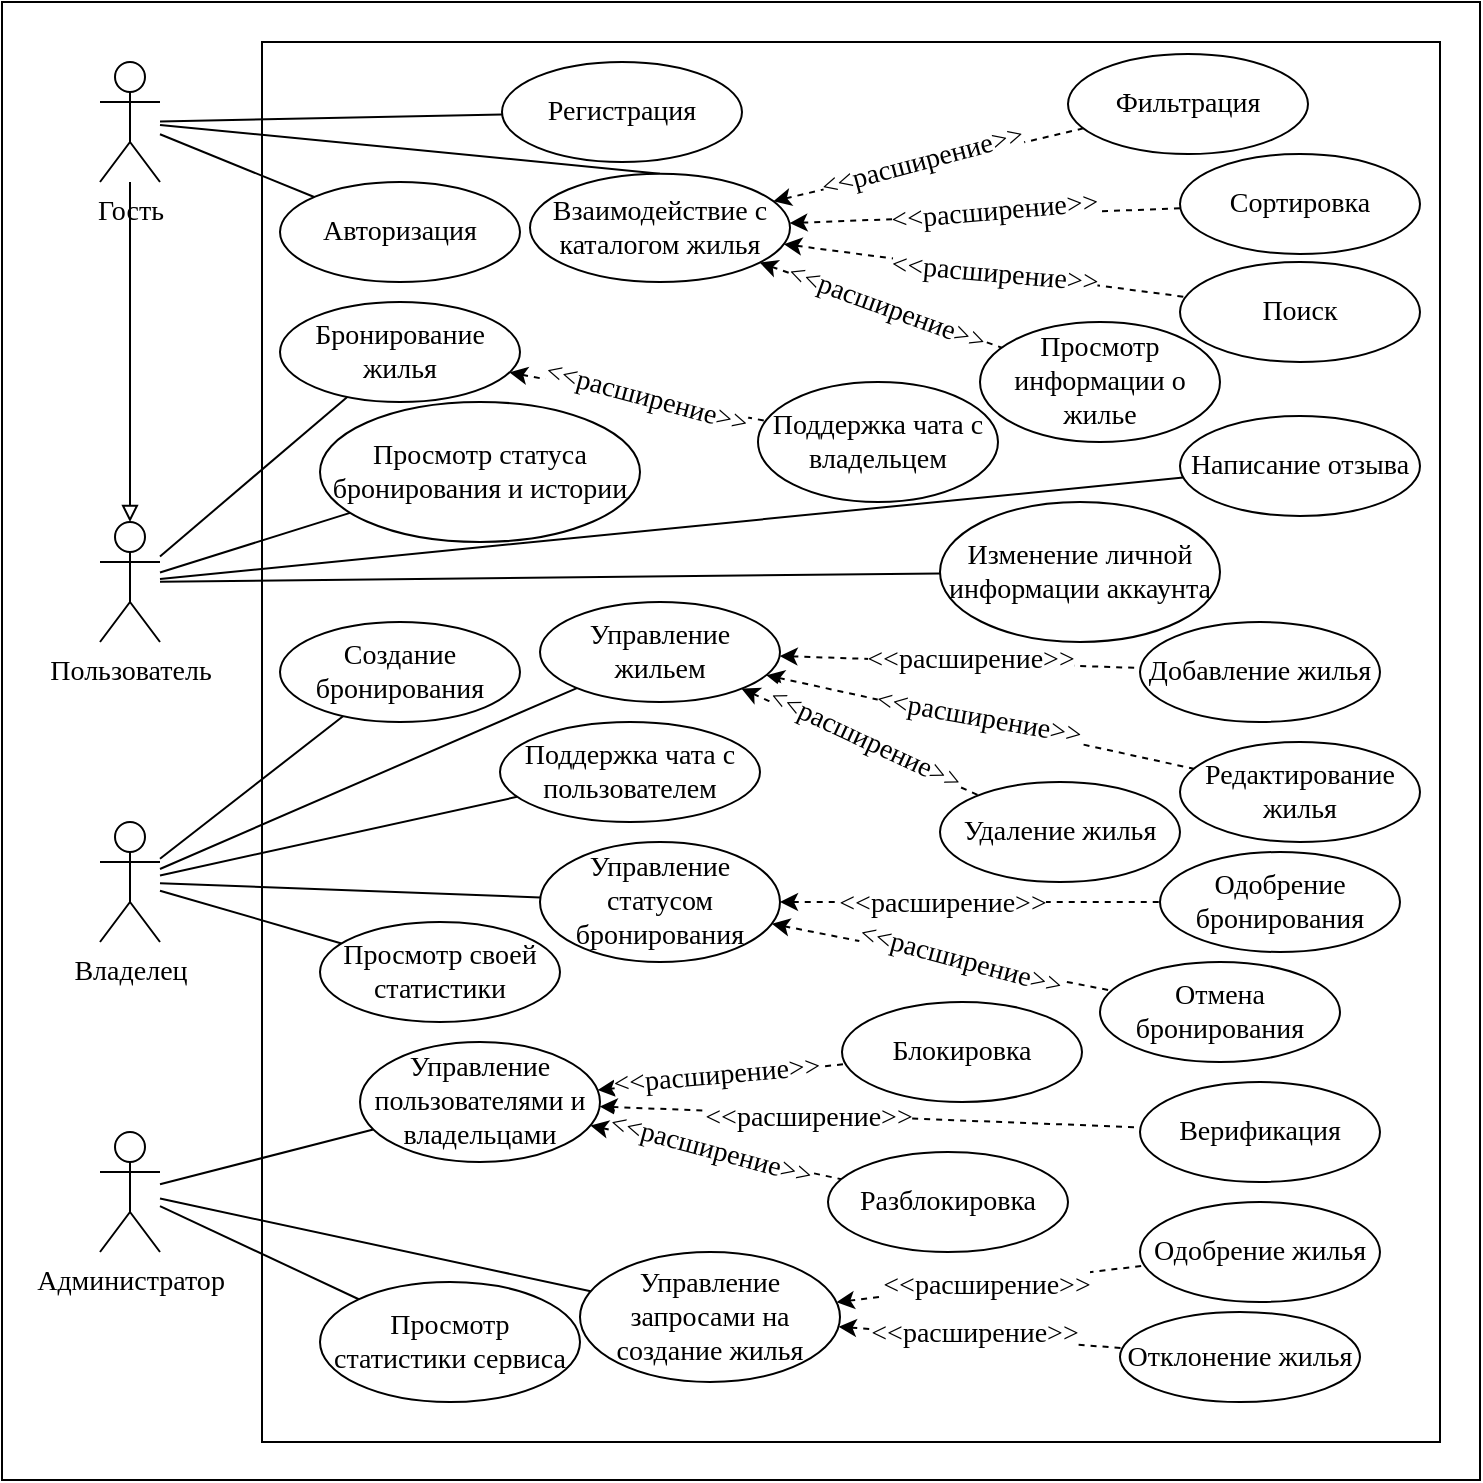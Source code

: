 <mxfile version="26.2.14">
  <diagram name="Страница — 1" id="k-BCyhvzRfeXFxPZQmdR">
    <mxGraphModel dx="598" dy="784" grid="1" gridSize="10" guides="1" tooltips="1" connect="1" arrows="1" fold="1" page="1" pageScale="1" pageWidth="827" pageHeight="1169" math="0" shadow="0">
      <root>
        <mxCell id="0" />
        <mxCell id="1" parent="0" />
        <mxCell id="sStnEUvEsNFolojUVmBR-1" value="" style="whiteSpace=wrap;html=1;aspect=fixed;fontFamily=Times New Roman;fontSize=14;" parent="1" vertex="1">
          <mxGeometry x="1241" y="160" width="739" height="739" as="geometry" />
        </mxCell>
        <mxCell id="sStnEUvEsNFolojUVmBR-2" value="" style="rounded=0;whiteSpace=wrap;html=1;fontFamily=Times New Roman;fontSize=14;" parent="1" vertex="1">
          <mxGeometry x="1371" y="180" width="589" height="700" as="geometry" />
        </mxCell>
        <mxCell id="sStnEUvEsNFolojUVmBR-21" style="rounded=0;orthogonalLoop=1;jettySize=auto;html=1;endArrow=none;startFill=0;fontFamily=Times New Roman;fontSize=14;" parent="1" source="sStnEUvEsNFolojUVmBR-3" target="sStnEUvEsNFolojUVmBR-6" edge="1">
          <mxGeometry relative="1" as="geometry" />
        </mxCell>
        <mxCell id="sStnEUvEsNFolojUVmBR-22" style="rounded=0;orthogonalLoop=1;jettySize=auto;html=1;endArrow=none;startFill=0;fontFamily=Times New Roman;fontSize=14;" parent="1" source="sStnEUvEsNFolojUVmBR-3" target="sStnEUvEsNFolojUVmBR-7" edge="1">
          <mxGeometry relative="1" as="geometry" />
        </mxCell>
        <mxCell id="sStnEUvEsNFolojUVmBR-23" style="rounded=0;orthogonalLoop=1;jettySize=auto;html=1;endArrow=none;startFill=0;entryX=0.5;entryY=0;entryDx=0;entryDy=0;fontFamily=Times New Roman;fontSize=14;" parent="1" source="sStnEUvEsNFolojUVmBR-3" target="sStnEUvEsNFolojUVmBR-8" edge="1">
          <mxGeometry relative="1" as="geometry" />
        </mxCell>
        <mxCell id="Ctm0nph5KEKDr8zqSVn7-4" style="edgeStyle=orthogonalEdgeStyle;rounded=0;orthogonalLoop=1;jettySize=auto;html=1;endArrow=block;endFill=0;fontFamily=Times New Roman;fontSize=14;" parent="1" source="sStnEUvEsNFolojUVmBR-3" target="sStnEUvEsNFolojUVmBR-26" edge="1">
          <mxGeometry relative="1" as="geometry" />
        </mxCell>
        <mxCell id="sStnEUvEsNFolojUVmBR-6" value="Регистрация" style="ellipse;whiteSpace=wrap;html=1;fontFamily=Times New Roman;fontSize=14;" parent="1" vertex="1">
          <mxGeometry x="1491" y="190" width="120" height="50" as="geometry" />
        </mxCell>
        <mxCell id="sStnEUvEsNFolojUVmBR-7" value="Авторизация" style="ellipse;whiteSpace=wrap;html=1;fontFamily=Times New Roman;fontSize=14;" parent="1" vertex="1">
          <mxGeometry x="1380" y="250" width="120" height="50" as="geometry" />
        </mxCell>
        <mxCell id="sStnEUvEsNFolojUVmBR-12" style="rounded=0;orthogonalLoop=1;jettySize=auto;html=1;dashed=1;startArrow=classic;startFill=1;endArrow=none;fontFamily=Times New Roman;fontSize=14;" parent="1" source="sStnEUvEsNFolojUVmBR-8" target="sStnEUvEsNFolojUVmBR-9" edge="1">
          <mxGeometry relative="1" as="geometry" />
        </mxCell>
        <mxCell id="sStnEUvEsNFolojUVmBR-15" value="&amp;lt;&amp;lt;расширение&amp;gt;&amp;gt;" style="edgeLabel;html=1;align=center;verticalAlign=middle;resizable=0;points=[];rotation=-15;fontFamily=Times New Roman;fontSize=14;" parent="sStnEUvEsNFolojUVmBR-12" vertex="1" connectable="0">
          <mxGeometry x="-0.038" y="2" relative="1" as="geometry">
            <mxPoint as="offset" />
          </mxGeometry>
        </mxCell>
        <mxCell id="sStnEUvEsNFolojUVmBR-13" style="rounded=0;orthogonalLoop=1;jettySize=auto;html=1;dashed=1;startArrow=classic;startFill=1;endArrow=none;fontFamily=Times New Roman;fontSize=14;" parent="1" source="sStnEUvEsNFolojUVmBR-8" target="sStnEUvEsNFolojUVmBR-10" edge="1">
          <mxGeometry relative="1" as="geometry" />
        </mxCell>
        <mxCell id="sStnEUvEsNFolojUVmBR-16" value="&amp;lt;&amp;lt;расширение&amp;gt;&amp;gt;" style="edgeLabel;html=1;align=center;verticalAlign=middle;resizable=0;points=[];rotation=-5;fontFamily=Times New Roman;fontSize=14;" parent="sStnEUvEsNFolojUVmBR-13" vertex="1" connectable="0">
          <mxGeometry x="-0.082" y="2" relative="1" as="geometry">
            <mxPoint x="12" as="offset" />
          </mxGeometry>
        </mxCell>
        <mxCell id="sStnEUvEsNFolojUVmBR-14" style="rounded=0;orthogonalLoop=1;jettySize=auto;html=1;dashed=1;startArrow=classic;startFill=1;endArrow=none;fontFamily=Times New Roman;fontSize=14;" parent="1" source="sStnEUvEsNFolojUVmBR-8" target="sStnEUvEsNFolojUVmBR-11" edge="1">
          <mxGeometry relative="1" as="geometry" />
        </mxCell>
        <mxCell id="sStnEUvEsNFolojUVmBR-17" value="&amp;lt;&amp;lt;расширение&amp;gt;&amp;gt;" style="edgeLabel;html=1;align=center;verticalAlign=middle;resizable=0;points=[];rotation=5;fontFamily=Times New Roman;fontSize=14;" parent="sStnEUvEsNFolojUVmBR-14" vertex="1" connectable="0">
          <mxGeometry x="0.042" y="-1" relative="1" as="geometry">
            <mxPoint as="offset" />
          </mxGeometry>
        </mxCell>
        <mxCell id="sStnEUvEsNFolojUVmBR-19" style="rounded=0;orthogonalLoop=1;jettySize=auto;html=1;dashed=1;startArrow=classic;startFill=1;endArrow=none;fontFamily=Times New Roman;fontSize=14;" parent="1" source="sStnEUvEsNFolojUVmBR-8" target="sStnEUvEsNFolojUVmBR-18" edge="1">
          <mxGeometry relative="1" as="geometry" />
        </mxCell>
        <mxCell id="sStnEUvEsNFolojUVmBR-20" value="&amp;lt;&amp;lt;расширение&amp;gt;&amp;gt;" style="edgeLabel;html=1;align=center;verticalAlign=middle;resizable=0;points=[];rotation=20;fontFamily=Times New Roman;fontSize=14;" parent="sStnEUvEsNFolojUVmBR-19" vertex="1" connectable="0">
          <mxGeometry x="-0.109" y="2" relative="1" as="geometry">
            <mxPoint x="9" y="5" as="offset" />
          </mxGeometry>
        </mxCell>
        <mxCell id="sStnEUvEsNFolojUVmBR-8" value="Взаимодействие с каталогом жилья" style="ellipse;whiteSpace=wrap;html=1;fontFamily=Times New Roman;fontSize=14;" parent="1" vertex="1">
          <mxGeometry x="1505" y="245.83" width="130" height="54.17" as="geometry" />
        </mxCell>
        <mxCell id="sStnEUvEsNFolojUVmBR-9" value="Фильтрация" style="ellipse;whiteSpace=wrap;html=1;fontFamily=Times New Roman;fontSize=14;" parent="1" vertex="1">
          <mxGeometry x="1774" y="186" width="120" height="50" as="geometry" />
        </mxCell>
        <mxCell id="sStnEUvEsNFolojUVmBR-10" value="Сортировка" style="ellipse;whiteSpace=wrap;html=1;fontFamily=Times New Roman;fontSize=14;" parent="1" vertex="1">
          <mxGeometry x="1830" y="236" width="120" height="50" as="geometry" />
        </mxCell>
        <mxCell id="sStnEUvEsNFolojUVmBR-11" value="Поиск" style="ellipse;whiteSpace=wrap;html=1;fontFamily=Times New Roman;fontSize=14;" parent="1" vertex="1">
          <mxGeometry x="1830" y="290" width="120" height="50" as="geometry" />
        </mxCell>
        <mxCell id="sStnEUvEsNFolojUVmBR-18" value="Просмотр информации о жилье" style="ellipse;whiteSpace=wrap;html=1;fontFamily=Times New Roman;fontSize=14;" parent="1" vertex="1">
          <mxGeometry x="1730" y="320" width="120" height="60" as="geometry" />
        </mxCell>
        <mxCell id="sStnEUvEsNFolojUVmBR-30" style="rounded=0;orthogonalLoop=1;jettySize=auto;html=1;endArrow=none;startFill=0;fontFamily=Times New Roman;fontSize=14;" parent="1" source="sStnEUvEsNFolojUVmBR-26" target="sStnEUvEsNFolojUVmBR-27" edge="1">
          <mxGeometry relative="1" as="geometry" />
        </mxCell>
        <mxCell id="sStnEUvEsNFolojUVmBR-35" style="rounded=0;orthogonalLoop=1;jettySize=auto;html=1;endArrow=none;startFill=0;fontFamily=Times New Roman;fontSize=14;" parent="1" source="sStnEUvEsNFolojUVmBR-26" target="sStnEUvEsNFolojUVmBR-32" edge="1">
          <mxGeometry relative="1" as="geometry" />
        </mxCell>
        <mxCell id="sStnEUvEsNFolojUVmBR-36" style="rounded=0;orthogonalLoop=1;jettySize=auto;html=1;endArrow=none;startFill=0;fontFamily=Times New Roman;fontSize=14;" parent="1" source="sStnEUvEsNFolojUVmBR-26" target="sStnEUvEsNFolojUVmBR-33" edge="1">
          <mxGeometry relative="1" as="geometry" />
        </mxCell>
        <mxCell id="sStnEUvEsNFolojUVmBR-37" style="rounded=0;orthogonalLoop=1;jettySize=auto;html=1;endArrow=none;startFill=0;fontFamily=Times New Roman;fontSize=14;" parent="1" source="sStnEUvEsNFolojUVmBR-26" target="sStnEUvEsNFolojUVmBR-34" edge="1">
          <mxGeometry relative="1" as="geometry" />
        </mxCell>
        <mxCell id="sStnEUvEsNFolojUVmBR-26" value="Пользователь" style="shape=umlActor;verticalLabelPosition=bottom;verticalAlign=top;html=1;outlineConnect=0;fontFamily=Times New Roman;fontSize=14;" parent="1" vertex="1">
          <mxGeometry x="1290" y="420" width="30" height="60" as="geometry" />
        </mxCell>
        <mxCell id="sStnEUvEsNFolojUVmBR-29" style="rounded=0;orthogonalLoop=1;jettySize=auto;html=1;dashed=1;startArrow=classic;startFill=1;endArrow=none;fontFamily=Times New Roman;fontSize=14;" parent="1" source="sStnEUvEsNFolojUVmBR-27" target="sStnEUvEsNFolojUVmBR-28" edge="1">
          <mxGeometry relative="1" as="geometry" />
        </mxCell>
        <mxCell id="sStnEUvEsNFolojUVmBR-31" value="&amp;lt;&amp;lt;расширение&amp;gt;&amp;gt;" style="edgeLabel;html=1;align=center;verticalAlign=middle;resizable=0;points=[];rotation=15;fontFamily=Times New Roman;fontSize=14;" parent="sStnEUvEsNFolojUVmBR-29" vertex="1" connectable="0">
          <mxGeometry x="-0.168" y="1" relative="1" as="geometry">
            <mxPoint x="15" y="3" as="offset" />
          </mxGeometry>
        </mxCell>
        <mxCell id="sStnEUvEsNFolojUVmBR-27" value="Бронирование жилья" style="ellipse;whiteSpace=wrap;html=1;fontFamily=Times New Roman;fontSize=14;" parent="1" vertex="1">
          <mxGeometry x="1380" y="310" width="120" height="50" as="geometry" />
        </mxCell>
        <mxCell id="sStnEUvEsNFolojUVmBR-28" value="Поддержка чата с владельцем" style="ellipse;whiteSpace=wrap;html=1;fontFamily=Times New Roman;fontSize=14;" parent="1" vertex="1">
          <mxGeometry x="1619" y="350" width="120" height="60" as="geometry" />
        </mxCell>
        <mxCell id="sStnEUvEsNFolojUVmBR-32" value="Просмотр статуса бронирования и истории" style="ellipse;whiteSpace=wrap;html=1;fontFamily=Times New Roman;fontSize=14;" parent="1" vertex="1">
          <mxGeometry x="1400" y="360" width="160" height="70" as="geometry" />
        </mxCell>
        <mxCell id="sStnEUvEsNFolojUVmBR-33" value="Написание отзыва" style="ellipse;whiteSpace=wrap;html=1;fontFamily=Times New Roman;fontSize=14;" parent="1" vertex="1">
          <mxGeometry x="1830" y="367" width="120" height="50" as="geometry" />
        </mxCell>
        <mxCell id="sStnEUvEsNFolojUVmBR-34" value="Изменение личной информации аккаунта" style="ellipse;whiteSpace=wrap;html=1;fontFamily=Times New Roman;fontSize=14;" parent="1" vertex="1">
          <mxGeometry x="1710" y="410" width="140" height="70" as="geometry" />
        </mxCell>
        <mxCell id="sStnEUvEsNFolojUVmBR-44" style="rounded=0;orthogonalLoop=1;jettySize=auto;html=1;endArrow=none;startFill=0;fontFamily=Times New Roman;fontSize=14;" parent="1" source="sStnEUvEsNFolojUVmBR-39" target="sStnEUvEsNFolojUVmBR-40" edge="1">
          <mxGeometry relative="1" as="geometry" />
        </mxCell>
        <mxCell id="sStnEUvEsNFolojUVmBR-58" style="rounded=0;orthogonalLoop=1;jettySize=auto;html=1;endArrow=none;startFill=0;fontFamily=Times New Roman;fontSize=14;" parent="1" source="sStnEUvEsNFolojUVmBR-39" target="sStnEUvEsNFolojUVmBR-51" edge="1">
          <mxGeometry relative="1" as="geometry" />
        </mxCell>
        <mxCell id="sStnEUvEsNFolojUVmBR-59" style="rounded=0;orthogonalLoop=1;jettySize=auto;html=1;endArrow=none;startFill=0;fontFamily=Times New Roman;fontSize=14;" parent="1" source="sStnEUvEsNFolojUVmBR-39" target="sStnEUvEsNFolojUVmBR-52" edge="1">
          <mxGeometry relative="1" as="geometry" />
        </mxCell>
        <mxCell id="sStnEUvEsNFolojUVmBR-60" style="rounded=0;orthogonalLoop=1;jettySize=auto;html=1;endArrow=none;startFill=0;fontFamily=Times New Roman;fontSize=14;" parent="1" source="sStnEUvEsNFolojUVmBR-39" target="sStnEUvEsNFolojUVmBR-53" edge="1">
          <mxGeometry relative="1" as="geometry" />
        </mxCell>
        <mxCell id="sStnEUvEsNFolojUVmBR-62" style="rounded=0;orthogonalLoop=1;jettySize=auto;html=1;endArrow=none;startFill=0;fontFamily=Times New Roman;fontSize=14;" parent="1" source="sStnEUvEsNFolojUVmBR-39" target="sStnEUvEsNFolojUVmBR-61" edge="1">
          <mxGeometry relative="1" as="geometry" />
        </mxCell>
        <mxCell id="sStnEUvEsNFolojUVmBR-39" value="Владелец" style="shape=umlActor;verticalLabelPosition=bottom;verticalAlign=top;html=1;outlineConnect=0;fontFamily=Times New Roman;fontSize=14;" parent="1" vertex="1">
          <mxGeometry x="1290" y="570" width="30" height="60" as="geometry" />
        </mxCell>
        <mxCell id="sStnEUvEsNFolojUVmBR-45" style="rounded=0;orthogonalLoop=1;jettySize=auto;html=1;dashed=1;endArrow=none;startFill=1;startArrow=classic;fontFamily=Times New Roman;fontSize=14;" parent="1" source="sStnEUvEsNFolojUVmBR-40" target="sStnEUvEsNFolojUVmBR-41" edge="1">
          <mxGeometry relative="1" as="geometry" />
        </mxCell>
        <mxCell id="sStnEUvEsNFolojUVmBR-48" value="&amp;lt;&amp;lt;расширение&amp;gt;&amp;gt;" style="edgeLabel;html=1;align=center;verticalAlign=middle;resizable=0;points=[];rotation=0;fontFamily=Times New Roman;fontSize=14;" parent="sStnEUvEsNFolojUVmBR-45" vertex="1" connectable="0">
          <mxGeometry x="0.045" y="1" relative="1" as="geometry">
            <mxPoint as="offset" />
          </mxGeometry>
        </mxCell>
        <mxCell id="sStnEUvEsNFolojUVmBR-46" style="rounded=0;orthogonalLoop=1;jettySize=auto;html=1;dashed=1;endArrow=none;startFill=1;startArrow=classic;fontFamily=Times New Roman;fontSize=14;" parent="1" source="sStnEUvEsNFolojUVmBR-40" target="sStnEUvEsNFolojUVmBR-42" edge="1">
          <mxGeometry relative="1" as="geometry" />
        </mxCell>
        <mxCell id="sStnEUvEsNFolojUVmBR-49" value="&amp;lt;&amp;lt;расширение&amp;gt;&amp;gt;" style="edgeLabel;html=1;align=center;verticalAlign=middle;resizable=0;points=[];rotation=10;fontFamily=Times New Roman;fontSize=14;" parent="sStnEUvEsNFolojUVmBR-46" vertex="1" connectable="0">
          <mxGeometry x="-0.014" y="2" relative="1" as="geometry">
            <mxPoint as="offset" />
          </mxGeometry>
        </mxCell>
        <mxCell id="sStnEUvEsNFolojUVmBR-47" style="rounded=0;orthogonalLoop=1;jettySize=auto;html=1;dashed=1;endArrow=none;startFill=1;startArrow=classic;fontFamily=Times New Roman;fontSize=14;" parent="1" source="sStnEUvEsNFolojUVmBR-40" target="sStnEUvEsNFolojUVmBR-43" edge="1">
          <mxGeometry relative="1" as="geometry" />
        </mxCell>
        <mxCell id="sStnEUvEsNFolojUVmBR-50" value="&amp;lt;&amp;lt;расширение&amp;gt;&amp;gt;" style="edgeLabel;html=1;align=center;verticalAlign=middle;resizable=0;points=[];rotation=25;fontFamily=Times New Roman;fontSize=14;" parent="sStnEUvEsNFolojUVmBR-47" vertex="1" connectable="0">
          <mxGeometry x="0.021" y="2" relative="1" as="geometry">
            <mxPoint as="offset" />
          </mxGeometry>
        </mxCell>
        <mxCell id="sStnEUvEsNFolojUVmBR-40" value="Управление жильем" style="ellipse;whiteSpace=wrap;html=1;fontFamily=Times New Roman;fontSize=14;" parent="1" vertex="1">
          <mxGeometry x="1510" y="460" width="120" height="50" as="geometry" />
        </mxCell>
        <mxCell id="sStnEUvEsNFolojUVmBR-41" value="Добавление жилья" style="ellipse;whiteSpace=wrap;html=1;fontFamily=Times New Roman;fontSize=14;" parent="1" vertex="1">
          <mxGeometry x="1810" y="470" width="120" height="50" as="geometry" />
        </mxCell>
        <mxCell id="sStnEUvEsNFolojUVmBR-42" value="Редактирование жилья" style="ellipse;whiteSpace=wrap;html=1;fontFamily=Times New Roman;fontSize=14;" parent="1" vertex="1">
          <mxGeometry x="1830" y="530" width="120" height="50" as="geometry" />
        </mxCell>
        <mxCell id="sStnEUvEsNFolojUVmBR-43" value="Удаление жилья" style="ellipse;whiteSpace=wrap;html=1;fontFamily=Times New Roman;fontSize=14;" parent="1" vertex="1">
          <mxGeometry x="1710" y="550" width="120" height="50" as="geometry" />
        </mxCell>
        <mxCell id="sStnEUvEsNFolojUVmBR-56" style="rounded=0;orthogonalLoop=1;jettySize=auto;html=1;dashed=1;endArrow=none;endFill=1;startFill=1;startArrow=classic;fontFamily=Times New Roman;fontSize=14;" parent="1" source="sStnEUvEsNFolojUVmBR-51" target="sStnEUvEsNFolojUVmBR-54" edge="1">
          <mxGeometry relative="1" as="geometry" />
        </mxCell>
        <mxCell id="sStnEUvEsNFolojUVmBR-78" value="&amp;lt;&amp;lt;расширение&amp;gt;&amp;gt;" style="edgeLabel;html=1;align=center;verticalAlign=middle;resizable=0;points=[];fontFamily=Times New Roman;fontSize=14;" parent="sStnEUvEsNFolojUVmBR-56" vertex="1" connectable="0">
          <mxGeometry x="-0.151" y="-1" relative="1" as="geometry">
            <mxPoint as="offset" />
          </mxGeometry>
        </mxCell>
        <mxCell id="sStnEUvEsNFolojUVmBR-57" style="rounded=0;orthogonalLoop=1;jettySize=auto;html=1;dashed=1;endArrow=none;endFill=1;startFill=1;startArrow=classic;fontFamily=Times New Roman;fontSize=14;" parent="1" source="sStnEUvEsNFolojUVmBR-51" target="sStnEUvEsNFolojUVmBR-55" edge="1">
          <mxGeometry relative="1" as="geometry" />
        </mxCell>
        <mxCell id="sStnEUvEsNFolojUVmBR-79" value="&amp;lt;&amp;lt;расширение&amp;gt;&amp;gt;" style="edgeLabel;html=1;align=center;verticalAlign=middle;resizable=0;points=[];rotation=15;fontFamily=Times New Roman;fontSize=14;" parent="sStnEUvEsNFolojUVmBR-57" vertex="1" connectable="0">
          <mxGeometry x="0.104" y="1" relative="1" as="geometry">
            <mxPoint as="offset" />
          </mxGeometry>
        </mxCell>
        <mxCell id="sStnEUvEsNFolojUVmBR-51" value="Управление статусом бронирования" style="ellipse;whiteSpace=wrap;html=1;fontFamily=Times New Roman;fontSize=14;" parent="1" vertex="1">
          <mxGeometry x="1510" y="580" width="120" height="60" as="geometry" />
        </mxCell>
        <mxCell id="sStnEUvEsNFolojUVmBR-52" value="Поддержка чата с пользователем" style="ellipse;whiteSpace=wrap;html=1;fontFamily=Times New Roman;fontSize=14;" parent="1" vertex="1">
          <mxGeometry x="1490" y="520" width="130" height="50" as="geometry" />
        </mxCell>
        <mxCell id="sStnEUvEsNFolojUVmBR-53" value="Просмотр своей статистики" style="ellipse;whiteSpace=wrap;html=1;fontFamily=Times New Roman;fontSize=14;" parent="1" vertex="1">
          <mxGeometry x="1400" y="620" width="120" height="50" as="geometry" />
        </mxCell>
        <mxCell id="sStnEUvEsNFolojUVmBR-54" value="Одобрение бронирования" style="ellipse;whiteSpace=wrap;html=1;fontFamily=Times New Roman;fontSize=14;" parent="1" vertex="1">
          <mxGeometry x="1820" y="585" width="120" height="50" as="geometry" />
        </mxCell>
        <mxCell id="sStnEUvEsNFolojUVmBR-55" value="Отмена бронирования" style="ellipse;whiteSpace=wrap;html=1;fontFamily=Times New Roman;fontSize=14;" parent="1" vertex="1">
          <mxGeometry x="1790" y="640" width="120" height="50" as="geometry" />
        </mxCell>
        <mxCell id="sStnEUvEsNFolojUVmBR-61" value="Создание бронирования" style="ellipse;whiteSpace=wrap;html=1;fontFamily=Times New Roman;fontSize=14;" parent="1" vertex="1">
          <mxGeometry x="1380" y="470" width="120" height="50" as="geometry" />
        </mxCell>
        <mxCell id="sStnEUvEsNFolojUVmBR-69" style="rounded=0;orthogonalLoop=1;jettySize=auto;html=1;endArrow=none;startFill=0;fontFamily=Times New Roman;fontSize=14;" parent="1" source="sStnEUvEsNFolojUVmBR-63" target="sStnEUvEsNFolojUVmBR-64" edge="1">
          <mxGeometry relative="1" as="geometry" />
        </mxCell>
        <mxCell id="sStnEUvEsNFolojUVmBR-82" style="rounded=0;orthogonalLoop=1;jettySize=auto;html=1;endArrow=none;startFill=0;fontFamily=Times New Roman;fontSize=14;" parent="1" source="sStnEUvEsNFolojUVmBR-63" target="sStnEUvEsNFolojUVmBR-68" edge="1">
          <mxGeometry relative="1" as="geometry" />
        </mxCell>
        <mxCell id="sStnEUvEsNFolojUVmBR-83" style="rounded=0;orthogonalLoop=1;jettySize=auto;html=1;endArrow=none;startFill=0;fontFamily=Times New Roman;fontSize=14;" parent="1" source="sStnEUvEsNFolojUVmBR-63" target="sStnEUvEsNFolojUVmBR-65" edge="1">
          <mxGeometry relative="1" as="geometry" />
        </mxCell>
        <mxCell id="sStnEUvEsNFolojUVmBR-63" value="Администрато&lt;span style=&quot;background-color: transparent; color: light-dark(rgb(0, 0, 0), rgb(255, 255, 255));&quot;&gt;р&lt;/span&gt;" style="shape=umlActor;verticalLabelPosition=bottom;verticalAlign=top;html=1;outlineConnect=0;fontFamily=Times New Roman;fontSize=14;" parent="1" vertex="1">
          <mxGeometry x="1290" y="725" width="30" height="60" as="geometry" />
        </mxCell>
        <mxCell id="sStnEUvEsNFolojUVmBR-76" style="rounded=0;orthogonalLoop=1;jettySize=auto;html=1;endArrow=none;endFill=1;dashed=1;startFill=1;startArrow=classic;fontFamily=Times New Roman;fontSize=14;" parent="1" source="sStnEUvEsNFolojUVmBR-64" target="sStnEUvEsNFolojUVmBR-67" edge="1">
          <mxGeometry relative="1" as="geometry" />
        </mxCell>
        <mxCell id="sStnEUvEsNFolojUVmBR-80" value="&amp;lt;&amp;lt;расширение&amp;gt;&amp;gt;" style="edgeLabel;html=1;align=center;verticalAlign=middle;resizable=0;points=[];rotation=-5;fontFamily=Times New Roman;fontSize=14;" parent="sStnEUvEsNFolojUVmBR-76" vertex="1" connectable="0">
          <mxGeometry x="-0.048" y="1" relative="1" as="geometry">
            <mxPoint as="offset" />
          </mxGeometry>
        </mxCell>
        <mxCell id="sStnEUvEsNFolojUVmBR-77" style="rounded=0;orthogonalLoop=1;jettySize=auto;html=1;endArrow=none;endFill=1;dashed=1;startFill=1;startArrow=classic;fontFamily=Times New Roman;fontSize=14;" parent="1" source="sStnEUvEsNFolojUVmBR-64" target="sStnEUvEsNFolojUVmBR-66" edge="1">
          <mxGeometry relative="1" as="geometry" />
        </mxCell>
        <mxCell id="sStnEUvEsNFolojUVmBR-81" value="&amp;lt;&amp;lt;расширение&amp;gt;&amp;gt;" style="edgeLabel;html=1;align=center;verticalAlign=middle;resizable=0;points=[];fontFamily=Times New Roman;fontSize=14;" parent="sStnEUvEsNFolojUVmBR-77" vertex="1" connectable="0">
          <mxGeometry x="-0.228" y="-1" relative="1" as="geometry">
            <mxPoint as="offset" />
          </mxGeometry>
        </mxCell>
        <mxCell id="Ctm0nph5KEKDr8zqSVn7-2" style="rounded=0;orthogonalLoop=1;jettySize=auto;html=1;dashed=1;endArrow=none;startFill=1;startArrow=classic;fontFamily=Times New Roman;fontSize=14;" parent="1" source="sStnEUvEsNFolojUVmBR-64" target="Ctm0nph5KEKDr8zqSVn7-1" edge="1">
          <mxGeometry relative="1" as="geometry" />
        </mxCell>
        <mxCell id="Ctm0nph5KEKDr8zqSVn7-3" value="&amp;lt;&amp;lt;расширение&amp;gt;&amp;gt;" style="edgeLabel;html=1;align=center;verticalAlign=middle;resizable=0;points=[];rotation=15;fontFamily=Times New Roman;fontSize=14;" parent="Ctm0nph5KEKDr8zqSVn7-2" vertex="1" connectable="0">
          <mxGeometry x="-0.051" y="1" relative="1" as="geometry">
            <mxPoint as="offset" />
          </mxGeometry>
        </mxCell>
        <mxCell id="sStnEUvEsNFolojUVmBR-64" value="Управление пользователями и владельцами" style="ellipse;whiteSpace=wrap;html=1;fontFamily=Times New Roman;fontSize=14;" parent="1" vertex="1">
          <mxGeometry x="1420" y="680" width="120" height="60" as="geometry" />
        </mxCell>
        <mxCell id="sStnEUvEsNFolojUVmBR-65" value="Просмотр статистики сервиса" style="ellipse;whiteSpace=wrap;html=1;fontFamily=Times New Roman;fontSize=14;" parent="1" vertex="1">
          <mxGeometry x="1400" y="800" width="130" height="60" as="geometry" />
        </mxCell>
        <mxCell id="sStnEUvEsNFolojUVmBR-66" value="Верификация" style="ellipse;whiteSpace=wrap;html=1;fontFamily=Times New Roman;fontSize=14;" parent="1" vertex="1">
          <mxGeometry x="1810" y="700" width="120" height="50" as="geometry" />
        </mxCell>
        <mxCell id="sStnEUvEsNFolojUVmBR-67" value="Блокировка" style="ellipse;whiteSpace=wrap;html=1;fontFamily=Times New Roman;fontSize=14;" parent="1" vertex="1">
          <mxGeometry x="1661" y="660" width="120" height="50" as="geometry" />
        </mxCell>
        <mxCell id="sStnEUvEsNFolojUVmBR-86" style="rounded=0;orthogonalLoop=1;jettySize=auto;html=1;dashed=1;startArrow=classic;startFill=1;endArrow=none;fontFamily=Times New Roman;fontSize=14;" parent="1" source="sStnEUvEsNFolojUVmBR-68" target="sStnEUvEsNFolojUVmBR-84" edge="1">
          <mxGeometry relative="1" as="geometry" />
        </mxCell>
        <mxCell id="sStnEUvEsNFolojUVmBR-88" value="&amp;lt;&amp;lt;расширение&amp;gt;&amp;gt;" style="edgeLabel;html=1;align=center;verticalAlign=middle;resizable=0;points=[];fontFamily=Times New Roman;fontSize=14;" parent="sStnEUvEsNFolojUVmBR-86" vertex="1" connectable="0">
          <mxGeometry x="-0.03" relative="1" as="geometry">
            <mxPoint y="1" as="offset" />
          </mxGeometry>
        </mxCell>
        <mxCell id="sStnEUvEsNFolojUVmBR-87" style="rounded=0;orthogonalLoop=1;jettySize=auto;html=1;dashed=1;startArrow=classic;startFill=1;endArrow=none;fontFamily=Times New Roman;fontSize=14;" parent="1" source="sStnEUvEsNFolojUVmBR-68" target="sStnEUvEsNFolojUVmBR-85" edge="1">
          <mxGeometry relative="1" as="geometry" />
        </mxCell>
        <mxCell id="sStnEUvEsNFolojUVmBR-89" value="&amp;lt;&amp;lt;расширение&amp;gt;&amp;gt;" style="edgeLabel;html=1;align=center;verticalAlign=middle;resizable=0;points=[];fontFamily=Times New Roman;fontSize=14;" parent="sStnEUvEsNFolojUVmBR-87" vertex="1" connectable="0">
          <mxGeometry x="-0.044" y="2" relative="1" as="geometry">
            <mxPoint as="offset" />
          </mxGeometry>
        </mxCell>
        <mxCell id="sStnEUvEsNFolojUVmBR-68" value="Управление запросами на создание жилья" style="ellipse;whiteSpace=wrap;html=1;fontFamily=Times New Roman;fontSize=14;" parent="1" vertex="1">
          <mxGeometry x="1530" y="785" width="130" height="65" as="geometry" />
        </mxCell>
        <mxCell id="sStnEUvEsNFolojUVmBR-84" value="Одобрение жилья" style="ellipse;whiteSpace=wrap;html=1;fontFamily=Times New Roman;fontSize=14;" parent="1" vertex="1">
          <mxGeometry x="1810" y="760" width="120" height="50" as="geometry" />
        </mxCell>
        <mxCell id="sStnEUvEsNFolojUVmBR-85" value="Отклонение жилья" style="ellipse;whiteSpace=wrap;html=1;fontFamily=Times New Roman;fontSize=14;" parent="1" vertex="1">
          <mxGeometry x="1800" y="815" width="120" height="45" as="geometry" />
        </mxCell>
        <mxCell id="Ctm0nph5KEKDr8zqSVn7-1" value="Разблокировка" style="ellipse;whiteSpace=wrap;html=1;fontFamily=Times New Roman;fontSize=14;" parent="1" vertex="1">
          <mxGeometry x="1654" y="735" width="120" height="50" as="geometry" />
        </mxCell>
        <mxCell id="sStnEUvEsNFolojUVmBR-3" value="Гость" style="shape=umlActor;verticalLabelPosition=bottom;verticalAlign=top;html=1;outlineConnect=0;fontFamily=Times New Roman;fontSize=14;" parent="1" vertex="1">
          <mxGeometry x="1290" y="190" width="30" height="60" as="geometry" />
        </mxCell>
      </root>
    </mxGraphModel>
  </diagram>
</mxfile>
